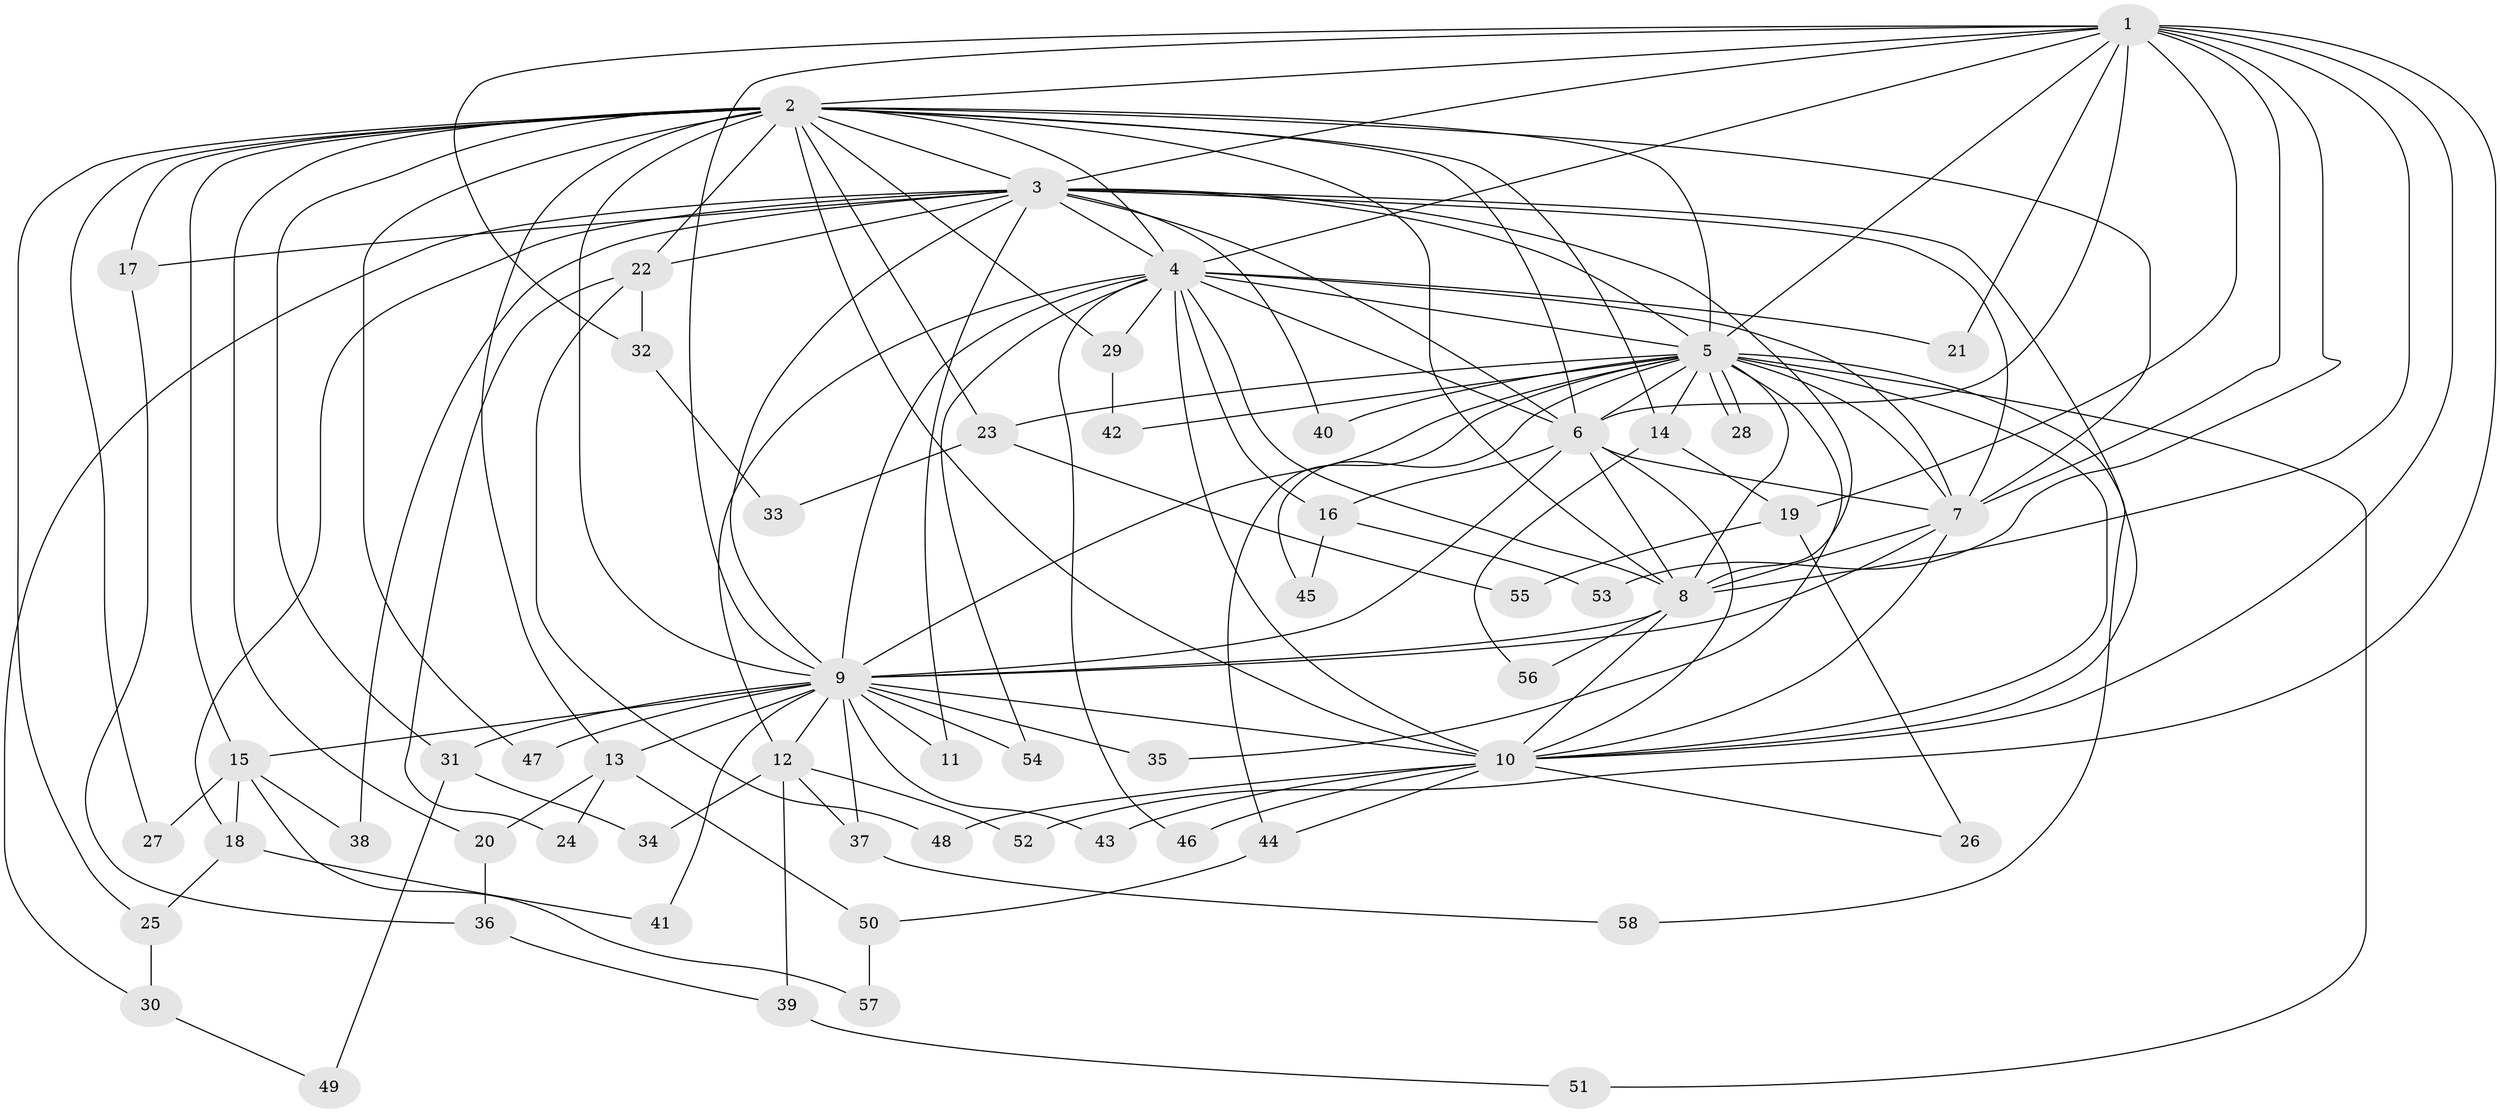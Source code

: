 // Generated by graph-tools (version 1.1) at 2025/01/03/09/25 03:01:12]
// undirected, 58 vertices, 141 edges
graph export_dot {
graph [start="1"]
  node [color=gray90,style=filled];
  1;
  2;
  3;
  4;
  5;
  6;
  7;
  8;
  9;
  10;
  11;
  12;
  13;
  14;
  15;
  16;
  17;
  18;
  19;
  20;
  21;
  22;
  23;
  24;
  25;
  26;
  27;
  28;
  29;
  30;
  31;
  32;
  33;
  34;
  35;
  36;
  37;
  38;
  39;
  40;
  41;
  42;
  43;
  44;
  45;
  46;
  47;
  48;
  49;
  50;
  51;
  52;
  53;
  54;
  55;
  56;
  57;
  58;
  1 -- 2;
  1 -- 3;
  1 -- 4;
  1 -- 5;
  1 -- 6;
  1 -- 7;
  1 -- 8;
  1 -- 9;
  1 -- 10;
  1 -- 19;
  1 -- 21;
  1 -- 32;
  1 -- 52;
  1 -- 53;
  2 -- 3;
  2 -- 4;
  2 -- 5;
  2 -- 6;
  2 -- 7;
  2 -- 8;
  2 -- 9;
  2 -- 10;
  2 -- 13;
  2 -- 14;
  2 -- 15;
  2 -- 17;
  2 -- 20;
  2 -- 22;
  2 -- 23;
  2 -- 25;
  2 -- 27;
  2 -- 29;
  2 -- 31;
  2 -- 47;
  3 -- 4;
  3 -- 5;
  3 -- 6;
  3 -- 7;
  3 -- 8;
  3 -- 9;
  3 -- 10;
  3 -- 11;
  3 -- 17;
  3 -- 18;
  3 -- 22;
  3 -- 30;
  3 -- 38;
  3 -- 40;
  4 -- 5;
  4 -- 6;
  4 -- 7;
  4 -- 8;
  4 -- 9;
  4 -- 10;
  4 -- 12;
  4 -- 16;
  4 -- 21;
  4 -- 29;
  4 -- 46;
  4 -- 54;
  5 -- 6;
  5 -- 7;
  5 -- 8;
  5 -- 9;
  5 -- 10;
  5 -- 14;
  5 -- 23;
  5 -- 28;
  5 -- 28;
  5 -- 35;
  5 -- 40;
  5 -- 42;
  5 -- 44;
  5 -- 45;
  5 -- 51;
  5 -- 58;
  6 -- 7;
  6 -- 8;
  6 -- 9;
  6 -- 10;
  6 -- 16;
  7 -- 8;
  7 -- 9;
  7 -- 10;
  8 -- 9;
  8 -- 10;
  8 -- 56;
  9 -- 10;
  9 -- 11;
  9 -- 12;
  9 -- 13;
  9 -- 15;
  9 -- 31;
  9 -- 35;
  9 -- 37;
  9 -- 41;
  9 -- 43;
  9 -- 47;
  9 -- 54;
  10 -- 26;
  10 -- 43;
  10 -- 44;
  10 -- 46;
  10 -- 48;
  12 -- 34;
  12 -- 37;
  12 -- 39;
  12 -- 52;
  13 -- 20;
  13 -- 24;
  13 -- 50;
  14 -- 19;
  14 -- 56;
  15 -- 18;
  15 -- 27;
  15 -- 38;
  15 -- 57;
  16 -- 45;
  16 -- 53;
  17 -- 36;
  18 -- 25;
  18 -- 41;
  19 -- 26;
  19 -- 55;
  20 -- 36;
  22 -- 24;
  22 -- 32;
  22 -- 48;
  23 -- 33;
  23 -- 55;
  25 -- 30;
  29 -- 42;
  30 -- 49;
  31 -- 34;
  31 -- 49;
  32 -- 33;
  36 -- 39;
  37 -- 58;
  39 -- 51;
  44 -- 50;
  50 -- 57;
}
